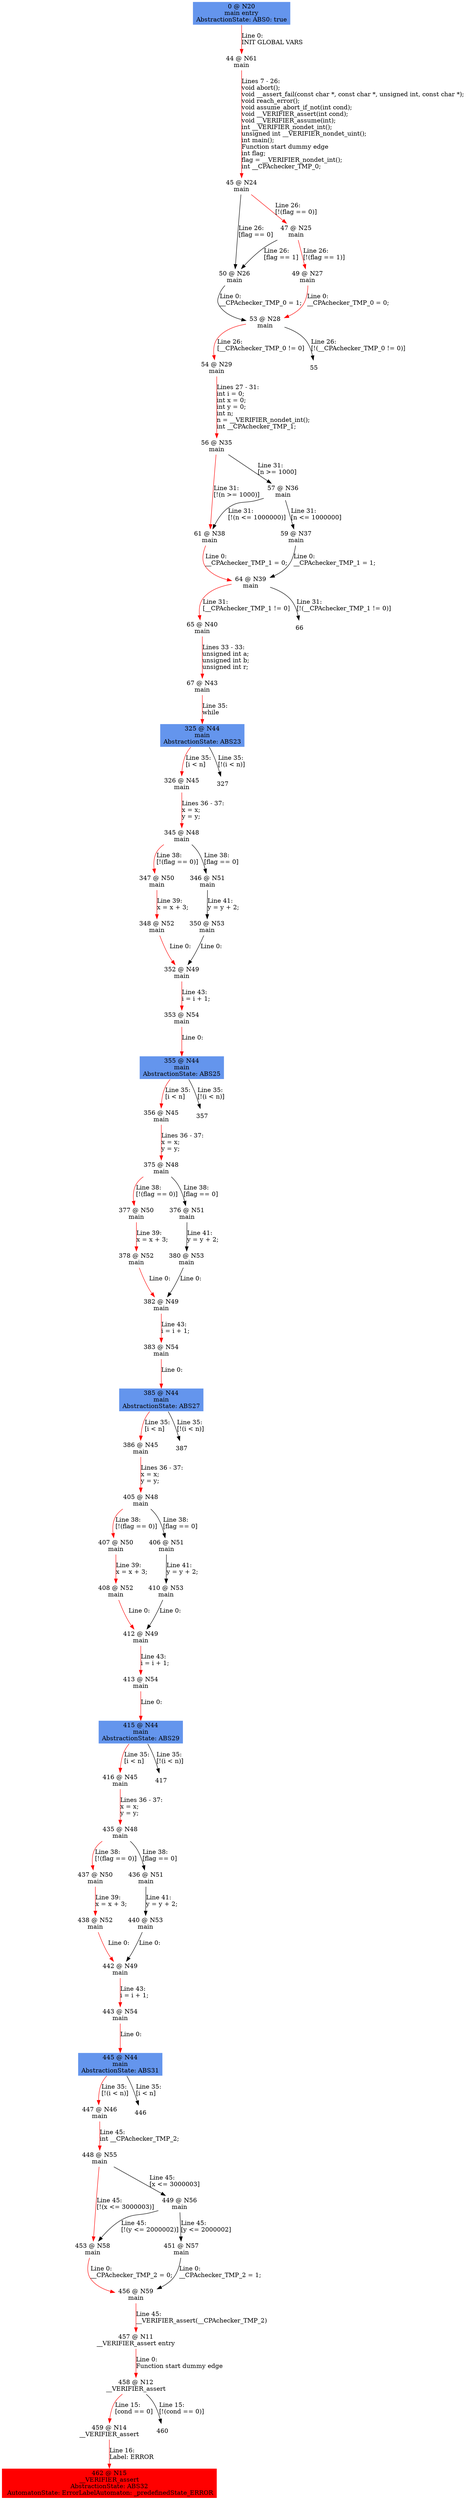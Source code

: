 digraph ARG {
node [style="filled" shape="box" color="white"]
0 [fillcolor="cornflowerblue" label="0 @ N20\nmain entry\nAbstractionState: ABS0: true\n" id="0"]
44 [label="44 @ N61\nmain\n" id="44"]
45 [label="45 @ N24\nmain\n" id="45"]
50 [label="50 @ N26\nmain\n" id="50"]
53 [label="53 @ N28\nmain\n" id="53"]
54 [label="54 @ N29\nmain\n" id="54"]
56 [label="56 @ N35\nmain\n" id="56"]
61 [label="61 @ N38\nmain\n" id="61"]
64 [label="64 @ N39\nmain\n" id="64"]
65 [label="65 @ N40\nmain\n" id="65"]
67 [label="67 @ N43\nmain\n" id="67"]
325 [fillcolor="cornflowerblue" label="325 @ N44\nmain\nAbstractionState: ABS23\n" id="325"]
326 [label="326 @ N45\nmain\n" id="326"]
345 [label="345 @ N48\nmain\n" id="345"]
347 [label="347 @ N50\nmain\n" id="347"]
348 [label="348 @ N52\nmain\n" id="348"]
352 [label="352 @ N49\nmain\n" id="352"]
353 [label="353 @ N54\nmain\n" id="353"]
355 [fillcolor="cornflowerblue" label="355 @ N44\nmain\nAbstractionState: ABS25\n" id="355"]
356 [label="356 @ N45\nmain\n" id="356"]
375 [label="375 @ N48\nmain\n" id="375"]
377 [label="377 @ N50\nmain\n" id="377"]
378 [label="378 @ N52\nmain\n" id="378"]
382 [label="382 @ N49\nmain\n" id="382"]
383 [label="383 @ N54\nmain\n" id="383"]
385 [fillcolor="cornflowerblue" label="385 @ N44\nmain\nAbstractionState: ABS27\n" id="385"]
386 [label="386 @ N45\nmain\n" id="386"]
405 [label="405 @ N48\nmain\n" id="405"]
407 [label="407 @ N50\nmain\n" id="407"]
408 [label="408 @ N52\nmain\n" id="408"]
412 [label="412 @ N49\nmain\n" id="412"]
413 [label="413 @ N54\nmain\n" id="413"]
415 [fillcolor="cornflowerblue" label="415 @ N44\nmain\nAbstractionState: ABS29\n" id="415"]
416 [label="416 @ N45\nmain\n" id="416"]
435 [label="435 @ N48\nmain\n" id="435"]
437 [label="437 @ N50\nmain\n" id="437"]
438 [label="438 @ N52\nmain\n" id="438"]
442 [label="442 @ N49\nmain\n" id="442"]
443 [label="443 @ N54\nmain\n" id="443"]
445 [fillcolor="cornflowerblue" label="445 @ N44\nmain\nAbstractionState: ABS31\n" id="445"]
447 [label="447 @ N46\nmain\n" id="447"]
448 [label="448 @ N55\nmain\n" id="448"]
453 [label="453 @ N58\nmain\n" id="453"]
456 [label="456 @ N59\nmain\n" id="456"]
457 [label="457 @ N11\n__VERIFIER_assert entry\n" id="457"]
458 [label="458 @ N12\n__VERIFIER_assert\n" id="458"]
459 [label="459 @ N14\n__VERIFIER_assert\n" id="459"]
462 [fillcolor="red" label="462 @ N15\n__VERIFIER_assert\nAbstractionState: ABS32\n AutomatonState: ErrorLabelAutomaton: _predefinedState_ERROR\n" id="462"]
449 [label="449 @ N56\nmain\n" id="449"]
451 [label="451 @ N57\nmain\n" id="451"]
436 [label="436 @ N51\nmain\n" id="436"]
440 [label="440 @ N53\nmain\n" id="440"]
406 [label="406 @ N51\nmain\n" id="406"]
410 [label="410 @ N53\nmain\n" id="410"]
376 [label="376 @ N51\nmain\n" id="376"]
380 [label="380 @ N53\nmain\n" id="380"]
346 [label="346 @ N51\nmain\n" id="346"]
350 [label="350 @ N53\nmain\n" id="350"]
57 [label="57 @ N36\nmain\n" id="57"]
59 [label="59 @ N37\nmain\n" id="59"]
47 [label="47 @ N25\nmain\n" id="47"]
49 [label="49 @ N27\nmain\n" id="49"]
0 -> 44 [color="red" label="Line 0: \lINIT GLOBAL VARS\l" id="0 -> 44"]
44 -> 45 [color="red" label="Lines 7 - 26: \lvoid abort();\lvoid __assert_fail(const char *, const char *, unsigned int, const char *);\lvoid reach_error();\lvoid assume_abort_if_not(int cond);\lvoid __VERIFIER_assert(int cond);\lvoid __VERIFIER_assume(int);\lint __VERIFIER_nondet_int();\lunsigned int __VERIFIER_nondet_uint();\lint main();\lFunction start dummy edge\lint flag;\lflag = __VERIFIER_nondet_int();\lint __CPAchecker_TMP_0;\l" id="44 -> 45"]
45 -> 47 [color="red" label="Line 26: \l[!(flag == 0)]\l" id="45 -> 47"]
45 -> 50 [label="Line 26: \l[flag == 0]\l" id="45 -> 50"]
50 -> 53 [label="Line 0: \l__CPAchecker_TMP_0 = 1;\l" id="50 -> 53"]
53 -> 54 [color="red" label="Line 26: \l[__CPAchecker_TMP_0 != 0]\l" id="53 -> 54"]
53 -> 55 [label="Line 26: \l[!(__CPAchecker_TMP_0 != 0)]\l" id="53 -> 55"]
54 -> 56 [color="red" label="Lines 27 - 31: \lint i = 0;\lint x = 0;\lint y = 0;\lint n;\ln = __VERIFIER_nondet_int();\lint __CPAchecker_TMP_1;\l" id="54 -> 56"]
56 -> 57 [label="Line 31: \l[n >= 1000]\l" id="56 -> 57"]
56 -> 61 [color="red" label="Line 31: \l[!(n >= 1000)]\l" id="56 -> 61"]
61 -> 64 [color="red" label="Line 0: \l__CPAchecker_TMP_1 = 0;\l" id="61 -> 64"]
64 -> 65 [color="red" label="Line 31: \l[__CPAchecker_TMP_1 != 0]\l" id="64 -> 65"]
64 -> 66 [label="Line 31: \l[!(__CPAchecker_TMP_1 != 0)]\l" id="64 -> 66"]
65 -> 67 [color="red" label="Lines 33 - 33: \lunsigned int a;\lunsigned int b;\lunsigned int r;\l" id="65 -> 67"]
67 -> 325 [color="red" label="Line 35: \lwhile\l" id="67 -> 325"]
325 -> 326 [color="red" label="Line 35: \l[i < n]\l" id="325 -> 326"]
325 -> 327 [label="Line 35: \l[!(i < n)]\l" id="325 -> 327"]
326 -> 345 [color="red" label="Lines 36 - 37: \lx = x;\ly = y;\l" id="326 -> 345"]
345 -> 346 [label="Line 38: \l[flag == 0]\l" id="345 -> 346"]
345 -> 347 [color="red" label="Line 38: \l[!(flag == 0)]\l" id="345 -> 347"]
347 -> 348 [color="red" label="Line 39: \lx = x + 3;\l" id="347 -> 348"]
348 -> 352 [color="red" label="Line 0: \l\l" id="348 -> 352"]
352 -> 353 [color="red" label="Line 43: \li = i + 1;\l" id="352 -> 353"]
353 -> 355 [color="red" label="Line 0: \l\l" id="353 -> 355"]
355 -> 356 [color="red" label="Line 35: \l[i < n]\l" id="355 -> 356"]
355 -> 357 [label="Line 35: \l[!(i < n)]\l" id="355 -> 357"]
356 -> 375 [color="red" label="Lines 36 - 37: \lx = x;\ly = y;\l" id="356 -> 375"]
375 -> 376 [label="Line 38: \l[flag == 0]\l" id="375 -> 376"]
375 -> 377 [color="red" label="Line 38: \l[!(flag == 0)]\l" id="375 -> 377"]
377 -> 378 [color="red" label="Line 39: \lx = x + 3;\l" id="377 -> 378"]
378 -> 382 [color="red" label="Line 0: \l\l" id="378 -> 382"]
382 -> 383 [color="red" label="Line 43: \li = i + 1;\l" id="382 -> 383"]
383 -> 385 [color="red" label="Line 0: \l\l" id="383 -> 385"]
385 -> 386 [color="red" label="Line 35: \l[i < n]\l" id="385 -> 386"]
385 -> 387 [label="Line 35: \l[!(i < n)]\l" id="385 -> 387"]
386 -> 405 [color="red" label="Lines 36 - 37: \lx = x;\ly = y;\l" id="386 -> 405"]
405 -> 406 [label="Line 38: \l[flag == 0]\l" id="405 -> 406"]
405 -> 407 [color="red" label="Line 38: \l[!(flag == 0)]\l" id="405 -> 407"]
407 -> 408 [color="red" label="Line 39: \lx = x + 3;\l" id="407 -> 408"]
408 -> 412 [color="red" label="Line 0: \l\l" id="408 -> 412"]
412 -> 413 [color="red" label="Line 43: \li = i + 1;\l" id="412 -> 413"]
413 -> 415 [color="red" label="Line 0: \l\l" id="413 -> 415"]
415 -> 416 [color="red" label="Line 35: \l[i < n]\l" id="415 -> 416"]
415 -> 417 [label="Line 35: \l[!(i < n)]\l" id="415 -> 417"]
416 -> 435 [color="red" label="Lines 36 - 37: \lx = x;\ly = y;\l" id="416 -> 435"]
435 -> 436 [label="Line 38: \l[flag == 0]\l" id="435 -> 436"]
435 -> 437 [color="red" label="Line 38: \l[!(flag == 0)]\l" id="435 -> 437"]
437 -> 438 [color="red" label="Line 39: \lx = x + 3;\l" id="437 -> 438"]
438 -> 442 [color="red" label="Line 0: \l\l" id="438 -> 442"]
442 -> 443 [color="red" label="Line 43: \li = i + 1;\l" id="442 -> 443"]
443 -> 445 [color="red" label="Line 0: \l\l" id="443 -> 445"]
445 -> 446 [label="Line 35: \l[i < n]\l" id="445 -> 446"]
445 -> 447 [color="red" label="Line 35: \l[!(i < n)]\l" id="445 -> 447"]
447 -> 448 [color="red" label="Line 45: \lint __CPAchecker_TMP_2;\l" id="447 -> 448"]
448 -> 449 [label="Line 45: \l[x <= 3000003]\l" id="448 -> 449"]
448 -> 453 [color="red" label="Line 45: \l[!(x <= 3000003)]\l" id="448 -> 453"]
453 -> 456 [color="red" label="Line 0: \l__CPAchecker_TMP_2 = 0;\l" id="453 -> 456"]
456 -> 457 [color="red" label="Line 45: \l__VERIFIER_assert(__CPAchecker_TMP_2)\l" id="456 -> 457"]
457 -> 458 [color="red" label="Line 0: \lFunction start dummy edge\l" id="457 -> 458"]
458 -> 459 [color="red" label="Line 15: \l[cond == 0]\l" id="458 -> 459"]
458 -> 460 [label="Line 15: \l[!(cond == 0)]\l" id="458 -> 460"]
459 -> 462 [color="red" label="Line 16: \lLabel: ERROR\l" id="459 -> 462"]
449 -> 451 [label="Line 45: \l[y <= 2000002]\l" id="449 -> 451"]
449 -> 453 [label="Line 45: \l[!(y <= 2000002)]\l" id="449 -> 453"]
451 -> 456 [label="Line 0: \l__CPAchecker_TMP_2 = 1;\l" id="451 -> 456"]
436 -> 440 [label="Line 41: \ly = y + 2;\l" id="436 -> 440"]
440 -> 442 [label="Line 0: \l\l" id="440 -> 442"]
406 -> 410 [label="Line 41: \ly = y + 2;\l" id="406 -> 410"]
410 -> 412 [label="Line 0: \l\l" id="410 -> 412"]
376 -> 380 [label="Line 41: \ly = y + 2;\l" id="376 -> 380"]
380 -> 382 [label="Line 0: \l\l" id="380 -> 382"]
346 -> 350 [label="Line 41: \ly = y + 2;\l" id="346 -> 350"]
350 -> 352 [label="Line 0: \l\l" id="350 -> 352"]
57 -> 59 [label="Line 31: \l[n <= 1000000]\l" id="57 -> 59"]
57 -> 61 [label="Line 31: \l[!(n <= 1000000)]\l" id="57 -> 61"]
59 -> 64 [label="Line 0: \l__CPAchecker_TMP_1 = 1;\l" id="59 -> 64"]
47 -> 49 [color="red" label="Line 26: \l[!(flag == 1)]\l" id="47 -> 49"]
47 -> 50 [label="Line 26: \l[flag == 1]\l" id="47 -> 50"]
49 -> 53 [color="red" label="Line 0: \l__CPAchecker_TMP_0 = 0;\l" id="49 -> 53"]
}
